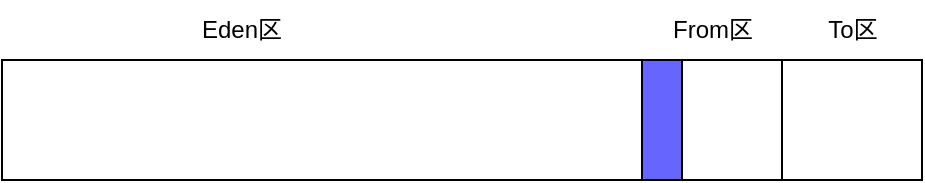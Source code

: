 <mxfile>
    <diagram id="cKqx8jpYu_WHQZoxO53q" name="第 1 页">
        <mxGraphModel dx="613" dy="363" grid="1" gridSize="10" guides="1" tooltips="1" connect="1" arrows="1" fold="1" page="1" pageScale="1" pageWidth="827" pageHeight="1169" background="#ffffff" math="0" shadow="0">
            <root>
                <mxCell id="0"/>
                <mxCell id="1" parent="0"/>
                <mxCell id="2" value="" style="rounded=0;whiteSpace=wrap;html=1;fillColor=#FFFFFF;strokeColor=#000000;" parent="1" vertex="1">
                    <mxGeometry x="90" y="80" width="320" height="60" as="geometry"/>
                </mxCell>
                <mxCell id="3" value="Eden区" style="text;html=1;strokeColor=none;fillColor=none;align=center;verticalAlign=middle;whiteSpace=wrap;rounded=0;fontColor=#000000;" parent="1" vertex="1">
                    <mxGeometry x="180" y="50" width="60" height="30" as="geometry"/>
                </mxCell>
                <mxCell id="4" value="" style="rounded=0;whiteSpace=wrap;html=1;fillColor=#FFFFFF;strokeColor=#000000;" parent="1" vertex="1">
                    <mxGeometry x="410" y="80" width="70" height="60" as="geometry"/>
                </mxCell>
                <mxCell id="5" value="From区" style="text;html=1;strokeColor=none;fillColor=none;align=center;verticalAlign=middle;whiteSpace=wrap;rounded=0;fontColor=#000000;" parent="1" vertex="1">
                    <mxGeometry x="422.5" y="50" width="45" height="30" as="geometry"/>
                </mxCell>
                <mxCell id="6" value="" style="rounded=0;whiteSpace=wrap;html=1;fillColor=#FFFFFF;strokeColor=#000000;" parent="1" vertex="1">
                    <mxGeometry x="480" y="80" width="70" height="60" as="geometry"/>
                </mxCell>
                <mxCell id="7" value="To区" style="text;html=1;strokeColor=none;fillColor=none;align=center;verticalAlign=middle;whiteSpace=wrap;rounded=0;fontColor=#000000;" parent="1" vertex="1">
                    <mxGeometry x="492.5" y="50" width="45" height="30" as="geometry"/>
                </mxCell>
                <mxCell id="18" value="" style="rounded=0;whiteSpace=wrap;html=1;fillColor=#6666FF;strokeColor=#000000;" parent="1" vertex="1">
                    <mxGeometry x="410" y="80" width="20" height="60" as="geometry"/>
                </mxCell>
            </root>
        </mxGraphModel>
    </diagram>
</mxfile>